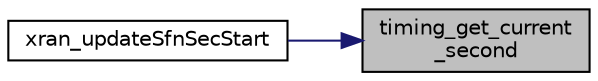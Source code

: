 digraph "timing_get_current_second"
{
 // LATEX_PDF_SIZE
  edge [fontname="Helvetica",fontsize="10",labelfontname="Helvetica",labelfontsize="10"];
  node [fontname="Helvetica",fontsize="10",shape=record];
  rankdir="RL";
  Node1 [label="timing_get_current\l_second",height=0.2,width=0.4,color="black", fillcolor="grey75", style="filled", fontcolor="black",tooltip=" "];
  Node1 -> Node2 [dir="back",color="midnightblue",fontsize="10",style="solid",fontname="Helvetica"];
  Node2 [label="xran_updateSfnSecStart",height=0.2,width=0.4,color="black", fillcolor="white", style="filled",URL="$xran__main_8c.html#adbe808fba48ef1390180fb1bdc68c1d7",tooltip=" "];
}
